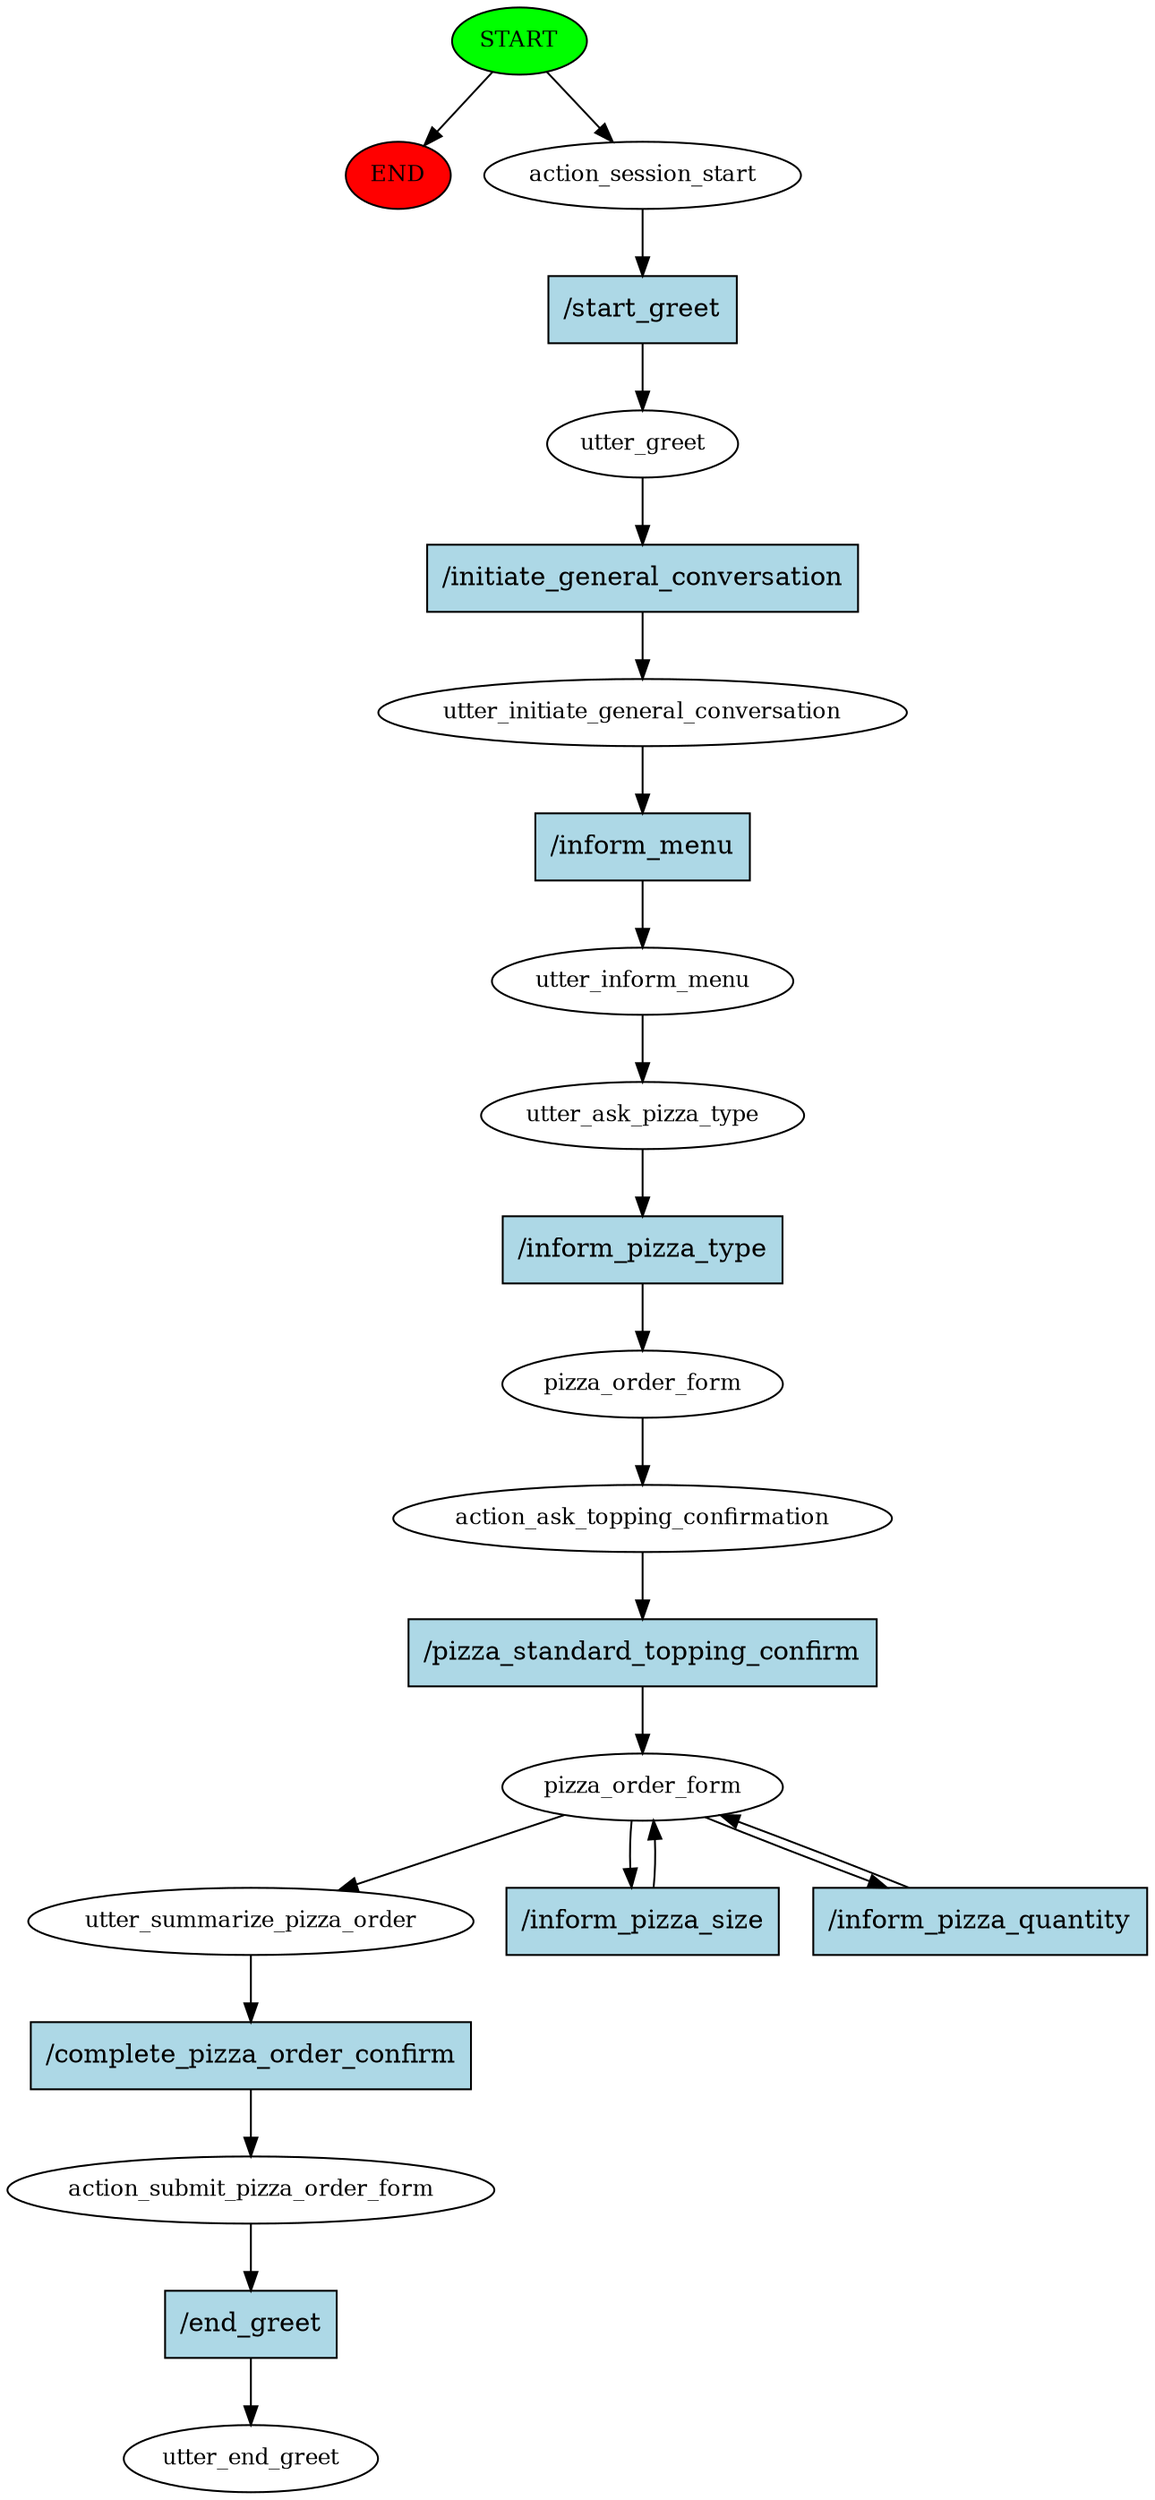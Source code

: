 digraph  {
0 [class="start active", fillcolor=green, fontsize=12, label=START, style=filled];
"-1" [class=end, fillcolor=red, fontsize=12, label=END, style=filled];
1 [class=active, fontsize=12, label=action_session_start];
2 [class=active, fontsize=12, label=utter_greet];
3 [class=active, fontsize=12, label=utter_initiate_general_conversation];
4 [class=active, fontsize=12, label=utter_inform_menu];
5 [class=active, fontsize=12, label=utter_ask_pizza_type];
6 [class=active, fontsize=12, label=pizza_order_form];
7 [class=active, fontsize=12, label=action_ask_topping_confirmation];
8 [class=active, fontsize=12, label=pizza_order_form];
11 [class=active, fontsize=12, label=utter_summarize_pizza_order];
12 [class=active, fontsize=12, label=action_submit_pizza_order_form];
13 [class="dashed active", fontsize=12, label=utter_end_greet];
14 [class="intent active", fillcolor=lightblue, label="/start_greet", shape=rect, style=filled];
15 [class="intent active", fillcolor=lightblue, label="/initiate_general_conversation", shape=rect, style=filled];
16 [class="intent active", fillcolor=lightblue, label="/inform_menu", shape=rect, style=filled];
17 [class="intent active", fillcolor=lightblue, label="/inform_pizza_type", shape=rect, style=filled];
18 [class="intent active", fillcolor=lightblue, label="/pizza_standard_topping_confirm", shape=rect, style=filled];
19 [class="intent active", fillcolor=lightblue, label="/inform_pizza_size", shape=rect, style=filled];
20 [class="intent active", fillcolor=lightblue, label="/inform_pizza_quantity", shape=rect, style=filled];
21 [class="intent active", fillcolor=lightblue, label="/complete_pizza_order_confirm", shape=rect, style=filled];
22 [class="intent active", fillcolor=lightblue, label="/end_greet", shape=rect, style=filled];
0 -> "-1"  [class="", key=NONE, label=""];
0 -> 1  [class=active, key=NONE, label=""];
1 -> 14  [class=active, key=0];
2 -> 15  [class=active, key=0];
3 -> 16  [class=active, key=0];
4 -> 5  [class=active, key=NONE, label=""];
5 -> 17  [class=active, key=0];
6 -> 7  [class=active, key=NONE, label=""];
7 -> 18  [class=active, key=0];
8 -> 11  [class=active, key=NONE, label=""];
8 -> 19  [class=active, key=0];
8 -> 20  [class=active, key=0];
11 -> 21  [class=active, key=0];
12 -> 22  [class=active, key=0];
14 -> 2  [class=active, key=0];
15 -> 3  [class=active, key=0];
16 -> 4  [class=active, key=0];
17 -> 6  [class=active, key=0];
18 -> 8  [class=active, key=0];
19 -> 8  [class=active, key=0];
20 -> 8  [class=active, key=0];
21 -> 12  [class=active, key=0];
22 -> 13  [class=active, key=0];
}
